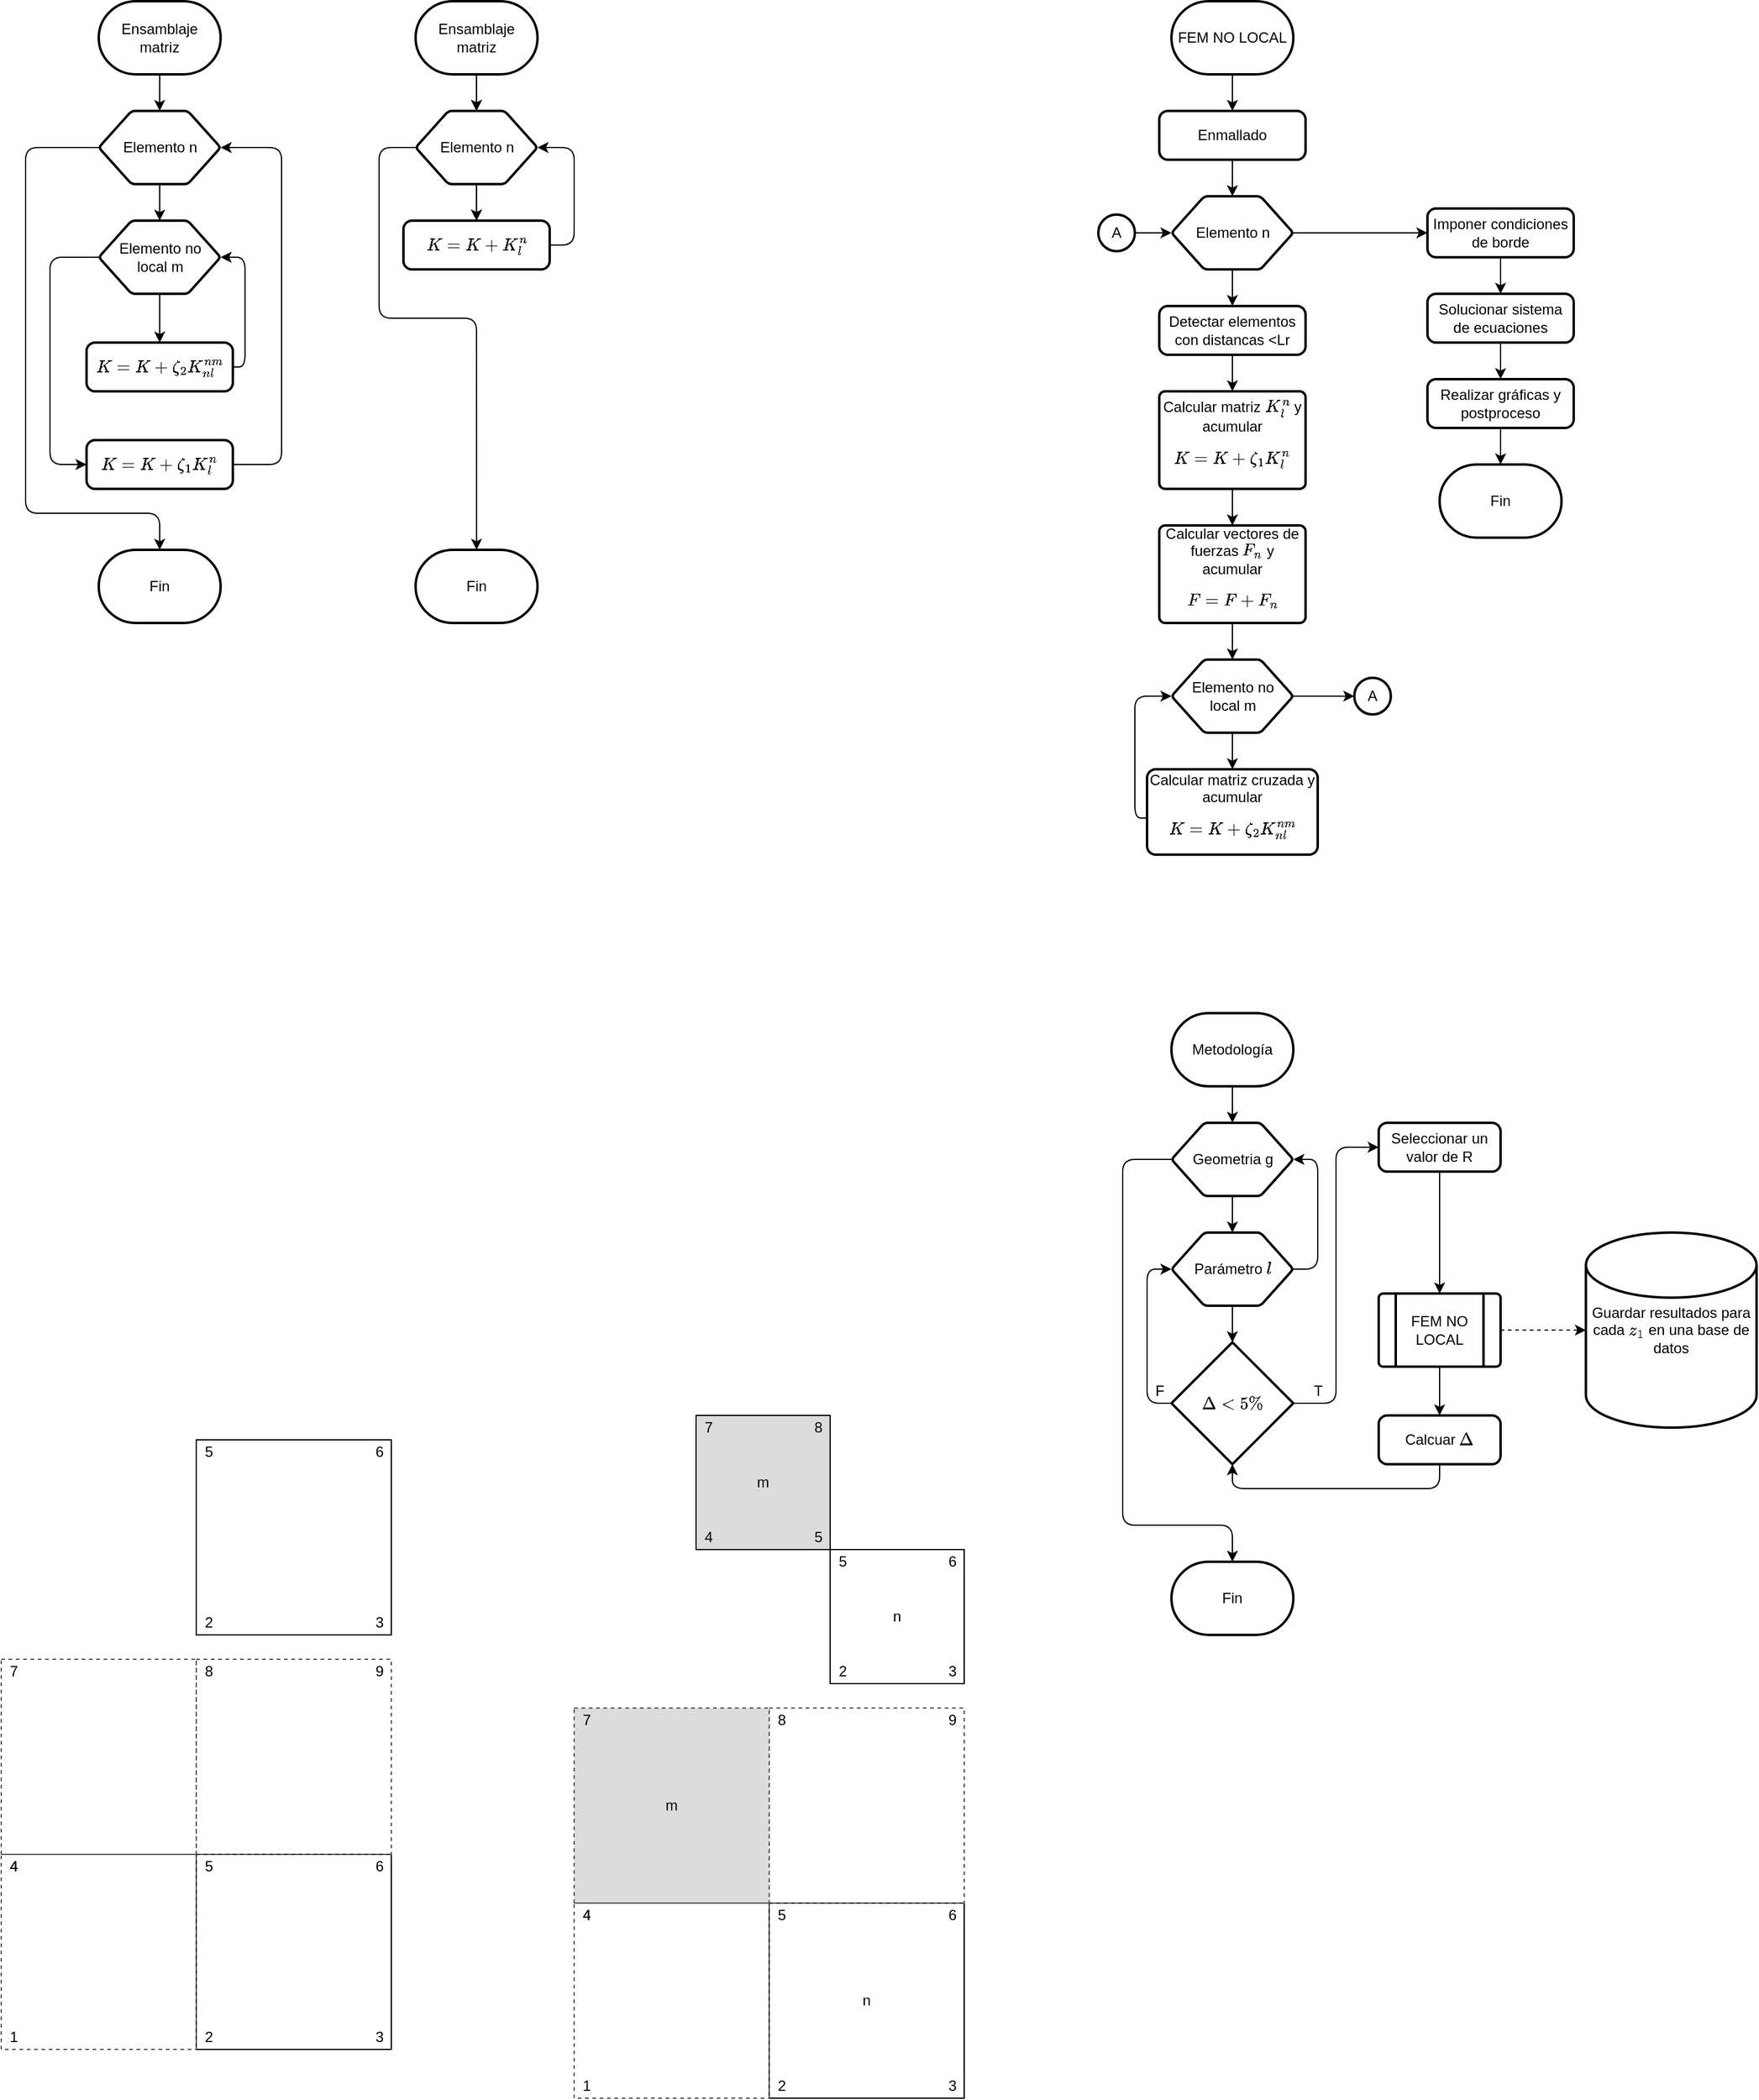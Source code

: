 <mxfile version="20.0.3" type="device"><diagram id="_6qFWp_7hfGfTviP_Uvq" name="Page-1"><mxGraphModel dx="2062" dy="786" grid="1" gridSize="10" guides="1" tooltips="1" connect="1" arrows="1" fold="1" page="1" pageScale="1" pageWidth="850" pageHeight="1100" math="1" shadow="0"><root><mxCell id="0"/><mxCell id="1" parent="0"/><mxCell id="hluVsISjwrj5nyOK7xeN-12" style="edgeStyle=orthogonalEdgeStyle;rounded=1;orthogonalLoop=1;jettySize=auto;html=1;entryX=0.5;entryY=0;entryDx=0;entryDy=0;entryPerimeter=0;" parent="1" source="hluVsISjwrj5nyOK7xeN-1" target="hluVsISjwrj5nyOK7xeN-6" edge="1"><mxGeometry relative="1" as="geometry"><Array as="points"><mxPoint x="100" y="160"/><mxPoint x="100" y="460"/><mxPoint x="210" y="460"/></Array></mxGeometry></mxCell><mxCell id="hluVsISjwrj5nyOK7xeN-14" value="" style="edgeStyle=orthogonalEdgeStyle;rounded=0;orthogonalLoop=1;jettySize=auto;html=1;" parent="1" source="hluVsISjwrj5nyOK7xeN-1" target="hluVsISjwrj5nyOK7xeN-2" edge="1"><mxGeometry relative="1" as="geometry"/></mxCell><mxCell id="hluVsISjwrj5nyOK7xeN-1" value="Elemento n" style="verticalLabelPosition=middle;verticalAlign=middle;html=1;shape=hexagon;perimeter=hexagonPerimeter2;arcSize=6;size=0.27;labelPosition=center;align=center;perimeterSpacing=0;rounded=1;strokeWidth=2;" parent="1" vertex="1"><mxGeometry x="160" y="130" width="100" height="60" as="geometry"/></mxCell><mxCell id="hluVsISjwrj5nyOK7xeN-8" value="" style="edgeStyle=orthogonalEdgeStyle;rounded=0;orthogonalLoop=1;jettySize=auto;html=1;" parent="1" source="hluVsISjwrj5nyOK7xeN-2" target="hluVsISjwrj5nyOK7xeN-4" edge="1"><mxGeometry relative="1" as="geometry"/></mxCell><mxCell id="hluVsISjwrj5nyOK7xeN-10" style="edgeStyle=orthogonalEdgeStyle;rounded=1;orthogonalLoop=1;jettySize=auto;html=1;" parent="1" source="hluVsISjwrj5nyOK7xeN-2" target="hluVsISjwrj5nyOK7xeN-7" edge="1"><mxGeometry relative="1" as="geometry"><Array as="points"><mxPoint x="120" y="250"/><mxPoint x="120" y="420"/></Array></mxGeometry></mxCell><mxCell id="hluVsISjwrj5nyOK7xeN-2" value="Elemento no&lt;br&gt;local m" style="verticalLabelPosition=middle;verticalAlign=middle;html=1;shape=hexagon;perimeter=hexagonPerimeter2;arcSize=6;size=0.27;labelPosition=center;align=center;perimeterSpacing=0;rounded=1;strokeWidth=2;" parent="1" vertex="1"><mxGeometry x="160" y="220" width="100" height="60" as="geometry"/></mxCell><mxCell id="hluVsISjwrj5nyOK7xeN-13" value="" style="edgeStyle=orthogonalEdgeStyle;rounded=0;orthogonalLoop=1;jettySize=auto;html=1;" parent="1" source="hluVsISjwrj5nyOK7xeN-3" target="hluVsISjwrj5nyOK7xeN-1" edge="1"><mxGeometry relative="1" as="geometry"/></mxCell><mxCell id="hluVsISjwrj5nyOK7xeN-3" value="Ensamblaje&lt;br&gt;matriz" style="strokeWidth=2;html=1;shape=mxgraph.flowchart.terminator;whiteSpace=wrap;" parent="1" vertex="1"><mxGeometry x="160" y="40" width="100" height="60" as="geometry"/></mxCell><mxCell id="hluVsISjwrj5nyOK7xeN-9" style="edgeStyle=orthogonalEdgeStyle;rounded=1;orthogonalLoop=1;jettySize=auto;html=1;entryX=1;entryY=0.5;entryDx=0;entryDy=0;" parent="1" source="hluVsISjwrj5nyOK7xeN-4" target="hluVsISjwrj5nyOK7xeN-2" edge="1"><mxGeometry relative="1" as="geometry"><Array as="points"><mxPoint x="280" y="340"/><mxPoint x="280" y="250"/></Array></mxGeometry></mxCell><mxCell id="hluVsISjwrj5nyOK7xeN-4" value="$$K=K+\zeta_2K^{nm}_{nl}$$" style="rounded=1;whiteSpace=wrap;html=1;absoluteArcSize=1;arcSize=14;strokeWidth=2;" parent="1" vertex="1"><mxGeometry x="150" y="320" width="120" height="40" as="geometry"/></mxCell><mxCell id="hluVsISjwrj5nyOK7xeN-6" value="Fin" style="strokeWidth=2;html=1;shape=mxgraph.flowchart.terminator;whiteSpace=wrap;" parent="1" vertex="1"><mxGeometry x="160" y="490" width="100" height="60" as="geometry"/></mxCell><mxCell id="hluVsISjwrj5nyOK7xeN-11" style="edgeStyle=orthogonalEdgeStyle;rounded=1;orthogonalLoop=1;jettySize=auto;html=1;entryX=1;entryY=0.5;entryDx=0;entryDy=0;" parent="1" source="hluVsISjwrj5nyOK7xeN-7" target="hluVsISjwrj5nyOK7xeN-1" edge="1"><mxGeometry relative="1" as="geometry"><Array as="points"><mxPoint x="310" y="420"/><mxPoint x="310" y="160"/></Array></mxGeometry></mxCell><mxCell id="hluVsISjwrj5nyOK7xeN-7" value="$$K=K+\zeta_1K^{n}_{l}$$" style="rounded=1;whiteSpace=wrap;html=1;absoluteArcSize=1;arcSize=14;strokeWidth=2;" parent="1" vertex="1"><mxGeometry x="150" y="400" width="120" height="40" as="geometry"/></mxCell><mxCell id="hluVsISjwrj5nyOK7xeN-16" value="" style="edgeStyle=orthogonalEdgeStyle;rounded=0;orthogonalLoop=1;jettySize=auto;html=1;" parent="1" source="hluVsISjwrj5nyOK7xeN-17" edge="1"><mxGeometry relative="1" as="geometry"><mxPoint x="469.871" y="220" as="targetPoint"/></mxGeometry></mxCell><mxCell id="hluVsISjwrj5nyOK7xeN-17" value="Elemento n" style="verticalLabelPosition=middle;verticalAlign=middle;html=1;shape=hexagon;perimeter=hexagonPerimeter2;arcSize=6;size=0.27;labelPosition=center;align=center;perimeterSpacing=0;rounded=1;strokeWidth=2;" parent="1" vertex="1"><mxGeometry x="419.94" y="130" width="100" height="60" as="geometry"/></mxCell><mxCell id="hluVsISjwrj5nyOK7xeN-21" value="" style="edgeStyle=orthogonalEdgeStyle;rounded=0;orthogonalLoop=1;jettySize=auto;html=1;" parent="1" source="hluVsISjwrj5nyOK7xeN-22" target="hluVsISjwrj5nyOK7xeN-17" edge="1"><mxGeometry relative="1" as="geometry"/></mxCell><mxCell id="hluVsISjwrj5nyOK7xeN-22" value="Ensamblaje&lt;br&gt;matriz" style="strokeWidth=2;html=1;shape=mxgraph.flowchart.terminator;whiteSpace=wrap;" parent="1" vertex="1"><mxGeometry x="419.94" y="40" width="100" height="60" as="geometry"/></mxCell><mxCell id="hluVsISjwrj5nyOK7xeN-25" value="Fin" style="strokeWidth=2;html=1;shape=mxgraph.flowchart.terminator;whiteSpace=wrap;" parent="1" vertex="1"><mxGeometry x="419.94" y="490" width="100" height="60" as="geometry"/></mxCell><mxCell id="hluVsISjwrj5nyOK7xeN-28" style="edgeStyle=orthogonalEdgeStyle;rounded=1;orthogonalLoop=1;jettySize=auto;html=1;entryX=1;entryY=0.5;entryDx=0;entryDy=0;" parent="1" source="hluVsISjwrj5nyOK7xeN-27" target="hluVsISjwrj5nyOK7xeN-17" edge="1"><mxGeometry relative="1" as="geometry"><Array as="points"><mxPoint x="550" y="240"/><mxPoint x="550" y="160"/></Array></mxGeometry></mxCell><mxCell id="hluVsISjwrj5nyOK7xeN-27" value="$$K=K+K^{n}_{l}$$" style="rounded=1;whiteSpace=wrap;html=1;absoluteArcSize=1;arcSize=14;strokeWidth=2;" parent="1" vertex="1"><mxGeometry x="409.94" y="220" width="120" height="40" as="geometry"/></mxCell><mxCell id="hluVsISjwrj5nyOK7xeN-31" value="" style="edgeStyle=orthogonalEdgeStyle;rounded=1;orthogonalLoop=1;jettySize=auto;html=1;" parent="1" edge="1"><mxGeometry relative="1" as="geometry"><mxPoint x="469.897" y="100" as="sourcePoint"/><mxPoint x="469.897" y="130" as="targetPoint"/></mxGeometry></mxCell><mxCell id="hluVsISjwrj5nyOK7xeN-32" style="edgeStyle=orthogonalEdgeStyle;rounded=1;orthogonalLoop=1;jettySize=auto;html=1;entryX=0.5;entryY=0;entryDx=0;entryDy=0;entryPerimeter=0;" parent="1" edge="1"><mxGeometry relative="1" as="geometry"><mxPoint x="419.94" y="160" as="sourcePoint"/><mxPoint x="469.94" y="490.0" as="targetPoint"/><Array as="points"><mxPoint x="390" y="160"/><mxPoint x="390" y="300"/><mxPoint x="470" y="300"/></Array></mxGeometry></mxCell><mxCell id="hluVsISjwrj5nyOK7xeN-33" value="" style="edgeStyle=orthogonalEdgeStyle;rounded=1;orthogonalLoop=1;jettySize=auto;html=1;" parent="1" edge="1"><mxGeometry relative="1" as="geometry"><mxPoint x="469.897" y="190" as="sourcePoint"/><mxPoint x="469.871" y="220" as="targetPoint"/></mxGeometry></mxCell><mxCell id="Kl60DlorCDg0Zy8pTxxi-333" value="" style="whiteSpace=wrap;html=1;aspect=fixed;" parent="1" vertex="1"><mxGeometry x="240" y="1220" width="160" height="160" as="geometry"/></mxCell><mxCell id="Kl60DlorCDg0Zy8pTxxi-334" value="5" style="text;html=1;align=center;verticalAlign=middle;resizable=0;points=[];autosize=1;strokeColor=none;fillColor=none;" parent="1" vertex="1"><mxGeometry x="240" y="1220" width="20" height="20" as="geometry"/></mxCell><mxCell id="Kl60DlorCDg0Zy8pTxxi-335" value="3" style="text;html=1;align=center;verticalAlign=middle;resizable=0;points=[];autosize=1;strokeColor=none;fillColor=none;" parent="1" vertex="1"><mxGeometry x="380" y="1360" width="20" height="20" as="geometry"/></mxCell><mxCell id="Kl60DlorCDg0Zy8pTxxi-336" value="6" style="text;html=1;align=center;verticalAlign=middle;resizable=0;points=[];autosize=1;strokeColor=none;fillColor=none;" parent="1" vertex="1"><mxGeometry x="380" y="1220" width="20" height="20" as="geometry"/></mxCell><mxCell id="Kl60DlorCDg0Zy8pTxxi-337" value="2" style="text;html=1;align=center;verticalAlign=middle;resizable=0;points=[];autosize=1;strokeColor=none;fillColor=none;" parent="1" vertex="1"><mxGeometry x="240" y="1360" width="20" height="20" as="geometry"/></mxCell><mxCell id="Kl60DlorCDg0Zy8pTxxi-338" value="" style="whiteSpace=wrap;html=1;aspect=fixed;" parent="1" vertex="1"><mxGeometry x="240" y="1560" width="160" height="160" as="geometry"/></mxCell><mxCell id="Kl60DlorCDg0Zy8pTxxi-339" value="5" style="text;html=1;align=center;verticalAlign=middle;resizable=0;points=[];autosize=1;strokeColor=none;fillColor=none;" parent="1" vertex="1"><mxGeometry x="240" y="1560" width="20" height="20" as="geometry"/></mxCell><mxCell id="Kl60DlorCDg0Zy8pTxxi-340" value="3" style="text;html=1;align=center;verticalAlign=middle;resizable=0;points=[];autosize=1;strokeColor=none;fillColor=none;" parent="1" vertex="1"><mxGeometry x="380" y="1700" width="20" height="20" as="geometry"/></mxCell><mxCell id="Kl60DlorCDg0Zy8pTxxi-341" value="6" style="text;html=1;align=center;verticalAlign=middle;resizable=0;points=[];autosize=1;strokeColor=none;fillColor=none;" parent="1" vertex="1"><mxGeometry x="380" y="1560" width="20" height="20" as="geometry"/></mxCell><mxCell id="Kl60DlorCDg0Zy8pTxxi-342" value="2" style="text;html=1;align=center;verticalAlign=middle;resizable=0;points=[];autosize=1;strokeColor=none;fillColor=none;" parent="1" vertex="1"><mxGeometry x="240" y="1700" width="20" height="20" as="geometry"/></mxCell><mxCell id="Kl60DlorCDg0Zy8pTxxi-348" value="" style="whiteSpace=wrap;html=1;aspect=fixed;fillColor=none;dashed=1;strokeColor=#4D4D4D;" parent="1" vertex="1"><mxGeometry x="240" y="1400" width="160" height="160" as="geometry"/></mxCell><mxCell id="Kl60DlorCDg0Zy8pTxxi-359" value="4" style="text;html=1;align=center;verticalAlign=middle;resizable=0;points=[];autosize=1;strokeColor=none;fillColor=none;" parent="1" vertex="1"><mxGeometry x="80" y="1560" width="20" height="20" as="geometry"/></mxCell><mxCell id="Kl60DlorCDg0Zy8pTxxi-362" value="1" style="text;html=1;align=center;verticalAlign=middle;resizable=0;points=[];autosize=1;strokeColor=none;fillColor=none;" parent="1" vertex="1"><mxGeometry x="80" y="1700" width="20" height="20" as="geometry"/></mxCell><mxCell id="Kl60DlorCDg0Zy8pTxxi-363" value="" style="whiteSpace=wrap;html=1;aspect=fixed;fillColor=none;dashed=1;strokeColor=#4D4D4D;" parent="1" vertex="1"><mxGeometry x="80" y="1400" width="160" height="160" as="geometry"/></mxCell><mxCell id="Kl60DlorCDg0Zy8pTxxi-364" value="4" style="text;html=1;align=center;verticalAlign=middle;resizable=0;points=[];autosize=1;strokeColor=none;fillColor=none;" parent="1" vertex="1"><mxGeometry x="80" y="1560" width="20" height="20" as="geometry"/></mxCell><mxCell id="Kl60DlorCDg0Zy8pTxxi-365" value="7" style="text;html=1;align=center;verticalAlign=middle;resizable=0;points=[];autosize=1;strokeColor=none;fillColor=none;" parent="1" vertex="1"><mxGeometry x="80" y="1400" width="20" height="20" as="geometry"/></mxCell><mxCell id="Kl60DlorCDg0Zy8pTxxi-366" value="8" style="text;html=1;align=center;verticalAlign=middle;resizable=0;points=[];autosize=1;strokeColor=none;fillColor=none;" parent="1" vertex="1"><mxGeometry x="240" y="1400" width="20" height="20" as="geometry"/></mxCell><mxCell id="Kl60DlorCDg0Zy8pTxxi-368" value="9" style="text;html=1;align=center;verticalAlign=middle;resizable=0;points=[];autosize=1;strokeColor=none;fillColor=none;" parent="1" vertex="1"><mxGeometry x="380" y="1400" width="20" height="20" as="geometry"/></mxCell><mxCell id="Kl60DlorCDg0Zy8pTxxi-373" value="" style="whiteSpace=wrap;html=1;aspect=fixed;fillColor=none;dashed=1;strokeColor=#4D4D4D;" parent="1" vertex="1"><mxGeometry x="80" y="1560" width="160" height="160" as="geometry"/></mxCell><mxCell id="Kl60DlorCDg0Zy8pTxxi-374" value="n" style="whiteSpace=wrap;html=1;aspect=fixed;" parent="1" vertex="1"><mxGeometry x="760" y="1310" width="110" height="110" as="geometry"/></mxCell><mxCell id="Kl60DlorCDg0Zy8pTxxi-375" value="5" style="text;html=1;align=center;verticalAlign=middle;resizable=0;points=[];autosize=1;strokeColor=none;fillColor=none;" parent="1" vertex="1"><mxGeometry x="760" y="1310" width="20" height="20" as="geometry"/></mxCell><mxCell id="Kl60DlorCDg0Zy8pTxxi-376" value="3" style="text;html=1;align=center;verticalAlign=middle;resizable=0;points=[];autosize=1;strokeColor=none;fillColor=none;" parent="1" vertex="1"><mxGeometry x="850" y="1400" width="20" height="20" as="geometry"/></mxCell><mxCell id="Kl60DlorCDg0Zy8pTxxi-377" value="6" style="text;html=1;align=center;verticalAlign=middle;resizable=0;points=[];autosize=1;strokeColor=none;fillColor=none;" parent="1" vertex="1"><mxGeometry x="850" y="1310" width="20" height="20" as="geometry"/></mxCell><mxCell id="Kl60DlorCDg0Zy8pTxxi-378" value="2" style="text;html=1;align=center;verticalAlign=middle;resizable=0;points=[];autosize=1;strokeColor=none;fillColor=none;" parent="1" vertex="1"><mxGeometry x="760" y="1400" width="20" height="20" as="geometry"/></mxCell><mxCell id="Kl60DlorCDg0Zy8pTxxi-379" value="n" style="whiteSpace=wrap;html=1;aspect=fixed;" parent="1" vertex="1"><mxGeometry x="710" y="1600" width="160" height="160" as="geometry"/></mxCell><mxCell id="Kl60DlorCDg0Zy8pTxxi-380" value="5" style="text;html=1;align=center;verticalAlign=middle;resizable=0;points=[];autosize=1;strokeColor=none;fillColor=none;" parent="1" vertex="1"><mxGeometry x="710" y="1600" width="20" height="20" as="geometry"/></mxCell><mxCell id="Kl60DlorCDg0Zy8pTxxi-381" value="3" style="text;html=1;align=center;verticalAlign=middle;resizable=0;points=[];autosize=1;strokeColor=none;fillColor=none;" parent="1" vertex="1"><mxGeometry x="850" y="1740" width="20" height="20" as="geometry"/></mxCell><mxCell id="Kl60DlorCDg0Zy8pTxxi-382" value="6" style="text;html=1;align=center;verticalAlign=middle;resizable=0;points=[];autosize=1;strokeColor=none;fillColor=none;" parent="1" vertex="1"><mxGeometry x="850" y="1600" width="20" height="20" as="geometry"/></mxCell><mxCell id="Kl60DlorCDg0Zy8pTxxi-383" value="2" style="text;html=1;align=center;verticalAlign=middle;resizable=0;points=[];autosize=1;strokeColor=none;fillColor=none;" parent="1" vertex="1"><mxGeometry x="710" y="1740" width="20" height="20" as="geometry"/></mxCell><mxCell id="Kl60DlorCDg0Zy8pTxxi-384" value="" style="whiteSpace=wrap;html=1;aspect=fixed;fillColor=none;dashed=1;strokeColor=#4D4D4D;" parent="1" vertex="1"><mxGeometry x="710" y="1440" width="160" height="160" as="geometry"/></mxCell><mxCell id="Kl60DlorCDg0Zy8pTxxi-385" value="4" style="text;html=1;align=center;verticalAlign=middle;resizable=0;points=[];autosize=1;strokeColor=none;fillColor=none;" parent="1" vertex="1"><mxGeometry x="550" y="1600" width="20" height="20" as="geometry"/></mxCell><mxCell id="Kl60DlorCDg0Zy8pTxxi-386" value="1" style="text;html=1;align=center;verticalAlign=middle;resizable=0;points=[];autosize=1;strokeColor=none;fillColor=none;" parent="1" vertex="1"><mxGeometry x="550" y="1740" width="20" height="20" as="geometry"/></mxCell><mxCell id="Kl60DlorCDg0Zy8pTxxi-387" value="m" style="whiteSpace=wrap;html=1;aspect=fixed;fillColor=#DCDCDC;dashed=1;strokeColor=#4D4D4D;" parent="1" vertex="1"><mxGeometry x="550" y="1440" width="160" height="160" as="geometry"/></mxCell><mxCell id="Kl60DlorCDg0Zy8pTxxi-388" value="4" style="text;html=1;align=center;verticalAlign=middle;resizable=0;points=[];autosize=1;strokeColor=none;fillColor=none;" parent="1" vertex="1"><mxGeometry x="550" y="1600" width="20" height="20" as="geometry"/></mxCell><mxCell id="Kl60DlorCDg0Zy8pTxxi-389" value="7" style="text;html=1;align=center;verticalAlign=middle;resizable=0;points=[];autosize=1;strokeColor=none;fillColor=none;" parent="1" vertex="1"><mxGeometry x="550" y="1440" width="20" height="20" as="geometry"/></mxCell><mxCell id="Kl60DlorCDg0Zy8pTxxi-390" value="8" style="text;html=1;align=center;verticalAlign=middle;resizable=0;points=[];autosize=1;strokeColor=none;fillColor=none;" parent="1" vertex="1"><mxGeometry x="710" y="1440" width="20" height="20" as="geometry"/></mxCell><mxCell id="Kl60DlorCDg0Zy8pTxxi-391" value="9" style="text;html=1;align=center;verticalAlign=middle;resizable=0;points=[];autosize=1;strokeColor=none;fillColor=none;" parent="1" vertex="1"><mxGeometry x="850" y="1440" width="20" height="20" as="geometry"/></mxCell><mxCell id="Kl60DlorCDg0Zy8pTxxi-392" value="" style="whiteSpace=wrap;html=1;aspect=fixed;fillColor=none;dashed=1;strokeColor=#4D4D4D;" parent="1" vertex="1"><mxGeometry x="550" y="1600" width="160" height="160" as="geometry"/></mxCell><mxCell id="Kl60DlorCDg0Zy8pTxxi-398" value="m" style="whiteSpace=wrap;html=1;aspect=fixed;fillColor=#DCDCDC;" parent="1" vertex="1"><mxGeometry x="650" y="1200" width="110" height="110" as="geometry"/></mxCell><mxCell id="Kl60DlorCDg0Zy8pTxxi-399" value="7" style="text;html=1;align=center;verticalAlign=middle;resizable=0;points=[];autosize=1;strokeColor=none;fillColor=none;" parent="1" vertex="1"><mxGeometry x="650" y="1200" width="20" height="20" as="geometry"/></mxCell><mxCell id="Kl60DlorCDg0Zy8pTxxi-400" value="5" style="text;html=1;align=center;verticalAlign=middle;resizable=0;points=[];autosize=1;strokeColor=none;fillColor=none;" parent="1" vertex="1"><mxGeometry x="740" y="1290" width="20" height="20" as="geometry"/></mxCell><mxCell id="Kl60DlorCDg0Zy8pTxxi-401" value="8" style="text;html=1;align=center;verticalAlign=middle;resizable=0;points=[];autosize=1;strokeColor=none;fillColor=none;" parent="1" vertex="1"><mxGeometry x="740" y="1200" width="20" height="20" as="geometry"/></mxCell><mxCell id="Kl60DlorCDg0Zy8pTxxi-402" value="4" style="text;html=1;align=center;verticalAlign=middle;resizable=0;points=[];autosize=1;strokeColor=none;fillColor=none;" parent="1" vertex="1"><mxGeometry x="650" y="1290" width="20" height="20" as="geometry"/></mxCell><mxCell id="7-R2Dh0J6CftIAd0xYTS-55" style="edgeStyle=orthogonalEdgeStyle;rounded=1;orthogonalLoop=1;jettySize=auto;html=1;" parent="1" source="7-R2Dh0J6CftIAd0xYTS-3" target="7-R2Dh0J6CftIAd0xYTS-10" edge="1"><mxGeometry relative="1" as="geometry"/></mxCell><mxCell id="7-R2Dh0J6CftIAd0xYTS-68" style="edgeStyle=orthogonalEdgeStyle;rounded=1;orthogonalLoop=1;jettySize=auto;html=1;entryX=0;entryY=0.5;entryDx=0;entryDy=0;" parent="1" source="7-R2Dh0J6CftIAd0xYTS-3" target="7-R2Dh0J6CftIAd0xYTS-57" edge="1"><mxGeometry relative="1" as="geometry"/></mxCell><mxCell id="7-R2Dh0J6CftIAd0xYTS-3" value="Elemento n" style="verticalLabelPosition=middle;verticalAlign=middle;html=1;shape=hexagon;perimeter=hexagonPerimeter2;arcSize=6;size=0.27;labelPosition=center;align=center;perimeterSpacing=0;rounded=1;strokeWidth=2;" parent="1" vertex="1"><mxGeometry x="1040" y="200" width="100" height="60" as="geometry"/></mxCell><mxCell id="7-R2Dh0J6CftIAd0xYTS-17" value="" style="edgeStyle=orthogonalEdgeStyle;rounded=0;orthogonalLoop=1;jettySize=auto;html=1;" parent="1" source="7-R2Dh0J6CftIAd0xYTS-8" target="7-R2Dh0J6CftIAd0xYTS-13" edge="1"><mxGeometry relative="1" as="geometry"/></mxCell><mxCell id="7-R2Dh0J6CftIAd0xYTS-8" value="FEM NO LOCAL" style="strokeWidth=2;html=1;shape=mxgraph.flowchart.terminator;whiteSpace=wrap;" parent="1" vertex="1"><mxGeometry x="1040" y="40" width="100" height="60" as="geometry"/></mxCell><mxCell id="7-R2Dh0J6CftIAd0xYTS-26" value="" style="edgeStyle=orthogonalEdgeStyle;rounded=1;orthogonalLoop=1;jettySize=auto;html=1;" parent="1" source="7-R2Dh0J6CftIAd0xYTS-10" target="7-R2Dh0J6CftIAd0xYTS-23" edge="1"><mxGeometry relative="1" as="geometry"/></mxCell><mxCell id="7-R2Dh0J6CftIAd0xYTS-10" value="Detectar elementos con distancas &amp;lt;Lr" style="rounded=1;whiteSpace=wrap;html=1;absoluteArcSize=1;arcSize=14;strokeWidth=2;" parent="1" vertex="1"><mxGeometry x="1030" y="290" width="120" height="40" as="geometry"/></mxCell><mxCell id="7-R2Dh0J6CftIAd0xYTS-11" value="Fin" style="strokeWidth=2;html=1;shape=mxgraph.flowchart.terminator;whiteSpace=wrap;" parent="1" vertex="1"><mxGeometry x="1260" y="420" width="100" height="60" as="geometry"/></mxCell><mxCell id="7-R2Dh0J6CftIAd0xYTS-18" value="" style="edgeStyle=orthogonalEdgeStyle;rounded=0;orthogonalLoop=1;jettySize=auto;html=1;" parent="1" source="7-R2Dh0J6CftIAd0xYTS-13" target="7-R2Dh0J6CftIAd0xYTS-3" edge="1"><mxGeometry relative="1" as="geometry"/></mxCell><mxCell id="7-R2Dh0J6CftIAd0xYTS-13" value="Enmallado" style="rounded=1;whiteSpace=wrap;html=1;absoluteArcSize=1;arcSize=14;strokeWidth=2;" parent="1" vertex="1"><mxGeometry x="1030" y="130" width="120" height="40" as="geometry"/></mxCell><mxCell id="7-R2Dh0J6CftIAd0xYTS-60" value="" style="edgeStyle=orthogonalEdgeStyle;rounded=1;orthogonalLoop=1;jettySize=auto;html=1;" parent="1" source="7-R2Dh0J6CftIAd0xYTS-23" target="7-R2Dh0J6CftIAd0xYTS-59" edge="1"><mxGeometry relative="1" as="geometry"/></mxCell><mxCell id="7-R2Dh0J6CftIAd0xYTS-23" value="Calcular matriz \(K^{n}_{l}&lt;br&gt;\) y acumular&lt;br&gt;$$K=K+\zeta_1K^{n}_{l}$$" style="rounded=1;whiteSpace=wrap;html=1;arcSize=6;strokeWidth=2;" parent="1" vertex="1"><mxGeometry x="1030" y="360" width="120" height="80" as="geometry"/></mxCell><mxCell id="7-R2Dh0J6CftIAd0xYTS-30" value="" style="edgeStyle=orthogonalEdgeStyle;rounded=1;orthogonalLoop=1;jettySize=auto;html=1;" parent="1" source="7-R2Dh0J6CftIAd0xYTS-27" target="7-R2Dh0J6CftIAd0xYTS-29" edge="1"><mxGeometry relative="1" as="geometry"/></mxCell><mxCell id="7-R2Dh0J6CftIAd0xYTS-50" value="" style="edgeStyle=orthogonalEdgeStyle;rounded=1;orthogonalLoop=1;jettySize=auto;html=1;" parent="1" source="7-R2Dh0J6CftIAd0xYTS-27" target="7-R2Dh0J6CftIAd0xYTS-49" edge="1"><mxGeometry relative="1" as="geometry"/></mxCell><mxCell id="7-R2Dh0J6CftIAd0xYTS-27" value="Elemento no&lt;br&gt;local m" style="verticalLabelPosition=middle;verticalAlign=middle;html=1;shape=hexagon;perimeter=hexagonPerimeter2;arcSize=6;size=0.27;labelPosition=center;align=center;perimeterSpacing=0;rounded=1;strokeWidth=2;" parent="1" vertex="1"><mxGeometry x="1040" y="580" width="100" height="60" as="geometry"/></mxCell><mxCell id="7-R2Dh0J6CftIAd0xYTS-46" style="edgeStyle=orthogonalEdgeStyle;rounded=1;orthogonalLoop=1;jettySize=auto;html=1;entryX=0;entryY=0.5;entryDx=0;entryDy=0;" parent="1" source="7-R2Dh0J6CftIAd0xYTS-29" target="7-R2Dh0J6CftIAd0xYTS-27" edge="1"><mxGeometry relative="1" as="geometry"><Array as="points"><mxPoint x="1010" y="710"/><mxPoint x="1010" y="610"/></Array></mxGeometry></mxCell><mxCell id="7-R2Dh0J6CftIAd0xYTS-29" value="&lt;span&gt;Calcular matriz cruzada&lt;/span&gt;&lt;span&gt;&amp;nbsp;y acumular&lt;br&gt;$$K=K+\zeta_2K^{nm}_{nl}$$&lt;/span&gt;" style="rounded=1;whiteSpace=wrap;html=1;absoluteArcSize=1;arcSize=14;strokeWidth=2;" parent="1" vertex="1"><mxGeometry x="1020" y="670" width="140" height="70" as="geometry"/></mxCell><mxCell id="7-R2Dh0J6CftIAd0xYTS-49" value="A" style="strokeWidth=2;html=1;shape=mxgraph.flowchart.start_2;whiteSpace=wrap;" parent="1" vertex="1"><mxGeometry x="1190" y="595" width="30" height="30" as="geometry"/></mxCell><mxCell id="7-R2Dh0J6CftIAd0xYTS-52" value="" style="edgeStyle=orthogonalEdgeStyle;rounded=1;orthogonalLoop=1;jettySize=auto;html=1;" parent="1" source="7-R2Dh0J6CftIAd0xYTS-51" target="7-R2Dh0J6CftIAd0xYTS-3" edge="1"><mxGeometry relative="1" as="geometry"/></mxCell><mxCell id="7-R2Dh0J6CftIAd0xYTS-51" value="A" style="strokeWidth=2;html=1;shape=mxgraph.flowchart.start_2;whiteSpace=wrap;" parent="1" vertex="1"><mxGeometry x="980" y="215" width="30" height="30" as="geometry"/></mxCell><mxCell id="7-R2Dh0J6CftIAd0xYTS-65" style="edgeStyle=orthogonalEdgeStyle;rounded=1;orthogonalLoop=1;jettySize=auto;html=1;" parent="1" source="7-R2Dh0J6CftIAd0xYTS-57" target="7-R2Dh0J6CftIAd0xYTS-58" edge="1"><mxGeometry relative="1" as="geometry"/></mxCell><mxCell id="7-R2Dh0J6CftIAd0xYTS-57" value="Imponer condiciones de borde" style="rounded=1;whiteSpace=wrap;html=1;absoluteArcSize=1;arcSize=14;strokeWidth=2;" parent="1" vertex="1"><mxGeometry x="1250" y="210" width="120" height="40" as="geometry"/></mxCell><mxCell id="7-R2Dh0J6CftIAd0xYTS-66" style="edgeStyle=orthogonalEdgeStyle;rounded=1;orthogonalLoop=1;jettySize=auto;html=1;entryX=0.5;entryY=0;entryDx=0;entryDy=0;" parent="1" source="7-R2Dh0J6CftIAd0xYTS-58" target="7-R2Dh0J6CftIAd0xYTS-62" edge="1"><mxGeometry relative="1" as="geometry"/></mxCell><mxCell id="7-R2Dh0J6CftIAd0xYTS-58" value="Solucionar sistema de ecuaciones" style="rounded=1;whiteSpace=wrap;html=1;absoluteArcSize=1;arcSize=14;strokeWidth=2;" parent="1" vertex="1"><mxGeometry x="1250" y="280" width="120" height="40" as="geometry"/></mxCell><mxCell id="7-R2Dh0J6CftIAd0xYTS-61" value="" style="edgeStyle=orthogonalEdgeStyle;rounded=1;orthogonalLoop=1;jettySize=auto;html=1;" parent="1" source="7-R2Dh0J6CftIAd0xYTS-59" target="7-R2Dh0J6CftIAd0xYTS-27" edge="1"><mxGeometry relative="1" as="geometry"/></mxCell><mxCell id="7-R2Dh0J6CftIAd0xYTS-59" value="Calcular vectores de fuerzas \(F_n\) y acumular&lt;br&gt;$$F=F+F_n$$" style="rounded=1;whiteSpace=wrap;html=1;arcSize=6;strokeWidth=2;" parent="1" vertex="1"><mxGeometry x="1030" y="470" width="120" height="80" as="geometry"/></mxCell><mxCell id="7-R2Dh0J6CftIAd0xYTS-67" style="edgeStyle=orthogonalEdgeStyle;rounded=1;orthogonalLoop=1;jettySize=auto;html=1;" parent="1" source="7-R2Dh0J6CftIAd0xYTS-62" target="7-R2Dh0J6CftIAd0xYTS-11" edge="1"><mxGeometry relative="1" as="geometry"/></mxCell><mxCell id="7-R2Dh0J6CftIAd0xYTS-62" value="Realizar gráficas y postproceso" style="rounded=1;whiteSpace=wrap;html=1;absoluteArcSize=1;arcSize=14;strokeWidth=2;" parent="1" vertex="1"><mxGeometry x="1250" y="350" width="120" height="40" as="geometry"/></mxCell><mxCell id="7-R2Dh0J6CftIAd0xYTS-98" value="" style="edgeStyle=orthogonalEdgeStyle;rounded=1;orthogonalLoop=1;jettySize=auto;html=1;" parent="1" source="7-R2Dh0J6CftIAd0xYTS-71" target="7-R2Dh0J6CftIAd0xYTS-86" edge="1"><mxGeometry relative="1" as="geometry"/></mxCell><mxCell id="7-R2Dh0J6CftIAd0xYTS-122" style="edgeStyle=orthogonalEdgeStyle;rounded=1;orthogonalLoop=1;jettySize=auto;html=1;entryX=0.5;entryY=0;entryDx=0;entryDy=0;entryPerimeter=0;" parent="1" source="7-R2Dh0J6CftIAd0xYTS-71" target="7-R2Dh0J6CftIAd0xYTS-79" edge="1"><mxGeometry relative="1" as="geometry"><Array as="points"><mxPoint x="1000" y="990"/><mxPoint x="1000" y="1290"/><mxPoint x="1090" y="1290"/></Array></mxGeometry></mxCell><mxCell id="7-R2Dh0J6CftIAd0xYTS-71" value="Geometria g" style="verticalLabelPosition=middle;verticalAlign=middle;html=1;shape=hexagon;perimeter=hexagonPerimeter2;arcSize=6;size=0.27;labelPosition=center;align=center;perimeterSpacing=0;rounded=1;strokeWidth=2;" parent="1" vertex="1"><mxGeometry x="1040" y="960" width="100" height="60" as="geometry"/></mxCell><mxCell id="7-R2Dh0J6CftIAd0xYTS-75" value="" style="edgeStyle=orthogonalEdgeStyle;rounded=0;orthogonalLoop=1;jettySize=auto;html=1;" parent="1" source="7-R2Dh0J6CftIAd0xYTS-76" target="7-R2Dh0J6CftIAd0xYTS-71" edge="1"><mxGeometry relative="1" as="geometry"/></mxCell><mxCell id="7-R2Dh0J6CftIAd0xYTS-76" value="Metodología" style="strokeWidth=2;html=1;shape=mxgraph.flowchart.terminator;whiteSpace=wrap;" parent="1" vertex="1"><mxGeometry x="1040" y="870" width="100" height="60" as="geometry"/></mxCell><mxCell id="7-R2Dh0J6CftIAd0xYTS-79" value="Fin" style="strokeWidth=2;html=1;shape=mxgraph.flowchart.terminator;whiteSpace=wrap;" parent="1" vertex="1"><mxGeometry x="1040" y="1320" width="100" height="60" as="geometry"/></mxCell><mxCell id="7-R2Dh0J6CftIAd0xYTS-100" value="" style="edgeStyle=orthogonalEdgeStyle;rounded=1;orthogonalLoop=1;jettySize=auto;html=1;" parent="1" source="7-R2Dh0J6CftIAd0xYTS-86" target="7-R2Dh0J6CftIAd0xYTS-99" edge="1"><mxGeometry relative="1" as="geometry"/></mxCell><mxCell id="7-R2Dh0J6CftIAd0xYTS-113" style="edgeStyle=orthogonalEdgeStyle;rounded=1;orthogonalLoop=1;jettySize=auto;html=1;entryX=1;entryY=0.5;entryDx=0;entryDy=0;" parent="1" source="7-R2Dh0J6CftIAd0xYTS-86" target="7-R2Dh0J6CftIAd0xYTS-71" edge="1"><mxGeometry relative="1" as="geometry"><Array as="points"><mxPoint x="1160" y="1080"/><mxPoint x="1160" y="990"/></Array></mxGeometry></mxCell><mxCell id="7-R2Dh0J6CftIAd0xYTS-86" value="Parámetro \(l\)" style="verticalLabelPosition=middle;verticalAlign=middle;html=1;shape=hexagon;perimeter=hexagonPerimeter2;arcSize=6;size=0.27;labelPosition=center;align=center;perimeterSpacing=0;rounded=1;strokeWidth=2;" parent="1" vertex="1"><mxGeometry x="1040" y="1050" width="100" height="60" as="geometry"/></mxCell><mxCell id="7-R2Dh0J6CftIAd0xYTS-110" value="" style="edgeStyle=orthogonalEdgeStyle;rounded=1;orthogonalLoop=1;jettySize=auto;html=1;" parent="1" source="7-R2Dh0J6CftIAd0xYTS-89" target="7-R2Dh0J6CftIAd0xYTS-108" edge="1"><mxGeometry relative="1" as="geometry"/></mxCell><mxCell id="7-R2Dh0J6CftIAd0xYTS-121" value="" style="edgeStyle=orthogonalEdgeStyle;rounded=1;orthogonalLoop=1;jettySize=auto;html=1;dashed=1;" parent="1" source="7-R2Dh0J6CftIAd0xYTS-89" target="7-R2Dh0J6CftIAd0xYTS-91" edge="1"><mxGeometry relative="1" as="geometry"/></mxCell><mxCell id="7-R2Dh0J6CftIAd0xYTS-89" value="&lt;span&gt;FEM NO LOCAL&lt;/span&gt;" style="verticalLabelPosition=middle;verticalAlign=middle;html=1;shape=process;whiteSpace=wrap;rounded=1;size=0.14;arcSize=6;strokeWidth=2;labelPosition=center;align=center;" parent="1" vertex="1"><mxGeometry x="1210" y="1100" width="100" height="60" as="geometry"/></mxCell><mxCell id="7-R2Dh0J6CftIAd0xYTS-91" value="Guardar resultados para cada \(z_1\) en una base de datos" style="strokeWidth=2;html=1;shape=mxgraph.flowchart.database;whiteSpace=wrap;" parent="1" vertex="1"><mxGeometry x="1380" y="1050" width="140" height="160" as="geometry"/></mxCell><mxCell id="7-R2Dh0J6CftIAd0xYTS-112" style="edgeStyle=orthogonalEdgeStyle;rounded=1;orthogonalLoop=1;jettySize=auto;html=1;entryX=0;entryY=0.5;entryDx=0;entryDy=0;" parent="1" source="7-R2Dh0J6CftIAd0xYTS-99" target="7-R2Dh0J6CftIAd0xYTS-86" edge="1"><mxGeometry relative="1" as="geometry"><Array as="points"><mxPoint x="1020" y="1190"/><mxPoint x="1020" y="1080"/></Array></mxGeometry></mxCell><mxCell id="7-R2Dh0J6CftIAd0xYTS-114" style="edgeStyle=orthogonalEdgeStyle;rounded=1;orthogonalLoop=1;jettySize=auto;html=1;entryX=0;entryY=0.5;entryDx=0;entryDy=0;" parent="1" source="7-R2Dh0J6CftIAd0xYTS-99" target="7-R2Dh0J6CftIAd0xYTS-101" edge="1"><mxGeometry relative="1" as="geometry"/></mxCell><mxCell id="7-R2Dh0J6CftIAd0xYTS-99" value="\(\Delta&amp;lt;5\%\)" style="strokeWidth=2;html=1;shape=mxgraph.flowchart.decision;whiteSpace=wrap;" parent="1" vertex="1"><mxGeometry x="1040" y="1140" width="100" height="100" as="geometry"/></mxCell><mxCell id="7-R2Dh0J6CftIAd0xYTS-103" value="" style="edgeStyle=orthogonalEdgeStyle;rounded=1;orthogonalLoop=1;jettySize=auto;html=1;" parent="1" source="7-R2Dh0J6CftIAd0xYTS-101" target="7-R2Dh0J6CftIAd0xYTS-89" edge="1"><mxGeometry relative="1" as="geometry"/></mxCell><mxCell id="7-R2Dh0J6CftIAd0xYTS-101" value="Seleccionar un valor de R" style="rounded=1;whiteSpace=wrap;html=1;absoluteArcSize=1;arcSize=14;strokeWidth=2;" parent="1" vertex="1"><mxGeometry x="1210" y="960" width="100" height="40" as="geometry"/></mxCell><mxCell id="7-R2Dh0J6CftIAd0xYTS-116" style="edgeStyle=orthogonalEdgeStyle;rounded=1;orthogonalLoop=1;jettySize=auto;html=1;entryX=0.5;entryY=1;entryDx=0;entryDy=0;entryPerimeter=0;" parent="1" source="7-R2Dh0J6CftIAd0xYTS-108" target="7-R2Dh0J6CftIAd0xYTS-99" edge="1"><mxGeometry relative="1" as="geometry"><Array as="points"><mxPoint x="1260" y="1260"/><mxPoint x="1090" y="1260"/></Array></mxGeometry></mxCell><mxCell id="7-R2Dh0J6CftIAd0xYTS-108" value="Calcuar \(\Delta\)" style="rounded=1;whiteSpace=wrap;html=1;absoluteArcSize=1;arcSize=14;strokeWidth=2;" parent="1" vertex="1"><mxGeometry x="1210" y="1200" width="100" height="40" as="geometry"/></mxCell><mxCell id="7-R2Dh0J6CftIAd0xYTS-117" value="T" style="text;html=1;align=center;verticalAlign=middle;resizable=0;points=[];autosize=1;strokeColor=none;fillColor=none;" parent="1" vertex="1"><mxGeometry x="1150" y="1170" width="20" height="20" as="geometry"/></mxCell><mxCell id="7-R2Dh0J6CftIAd0xYTS-118" value="F" style="text;html=1;align=center;verticalAlign=middle;resizable=0;points=[];autosize=1;strokeColor=none;fillColor=none;" parent="1" vertex="1"><mxGeometry x="1020" y="1170" width="20" height="20" as="geometry"/></mxCell></root></mxGraphModel></diagram></mxfile>